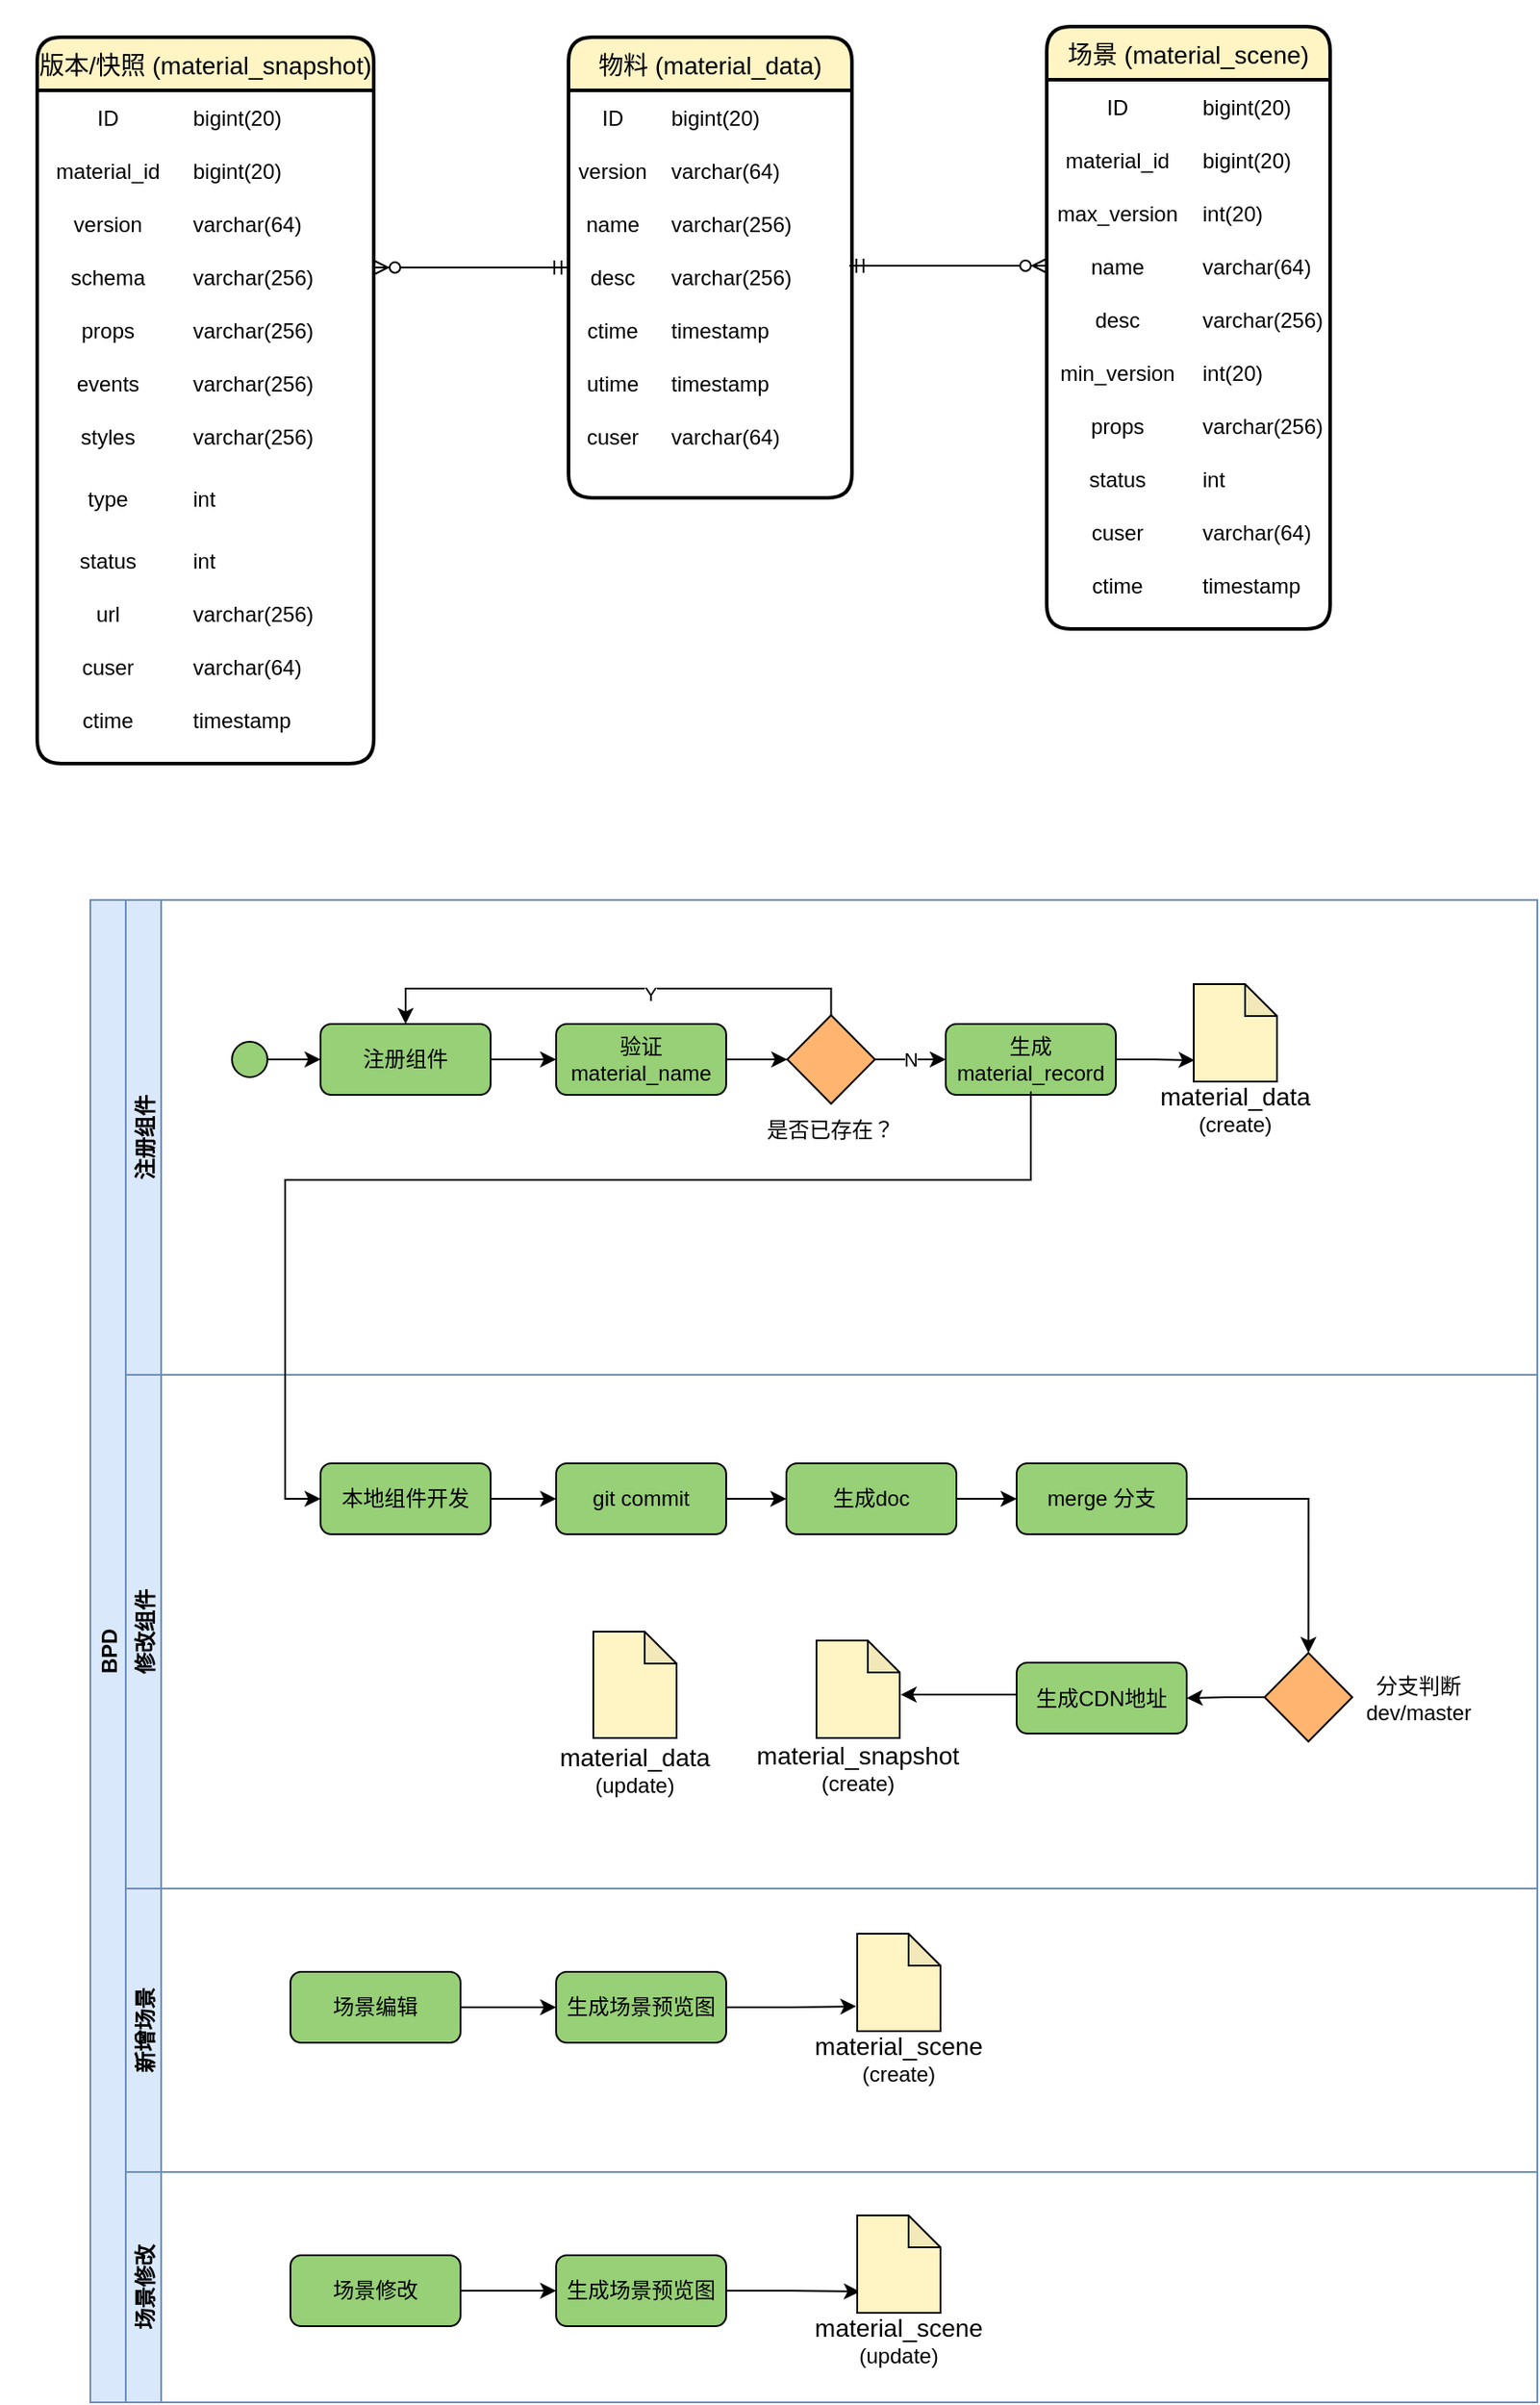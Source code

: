 <mxfile version="16.2.6" type="github">
  <diagram id="FiJuTs6y5XpOKyzrgUDw" name="Page-1">
    <mxGraphModel dx="2125" dy="2057" grid="1" gridSize="10" guides="1" tooltips="1" connect="1" arrows="1" fold="1" page="1" pageScale="1" pageWidth="827" pageHeight="1169" math="0" shadow="0">
      <root>
        <mxCell id="0" />
        <mxCell id="1" parent="0" />
        <mxCell id="m3ZcnLC1-LOeYScbA6cV-256" value="" style="rounded=0;whiteSpace=wrap;html=1;strokeColor=#FFFFFF;" vertex="1" parent="1">
          <mxGeometry x="-40" y="-190" width="800" height="450" as="geometry" />
        </mxCell>
        <mxCell id="m3ZcnLC1-LOeYScbA6cV-1" value="BPD" style="swimlane;childLayout=stackLayout;resizeParent=1;resizeParentMax=0;horizontal=0;startSize=20;horizontalStack=0;fillColor=#dae8fc;strokeColor=#6c8ebf;" vertex="1" parent="1">
          <mxGeometry x="10" y="317" width="817" height="848" as="geometry" />
        </mxCell>
        <mxCell id="m3ZcnLC1-LOeYScbA6cV-2" value="注册组件" style="swimlane;startSize=20;horizontal=0;fillColor=#dae8fc;strokeColor=#6c8ebf;" vertex="1" parent="m3ZcnLC1-LOeYScbA6cV-1">
          <mxGeometry x="20" width="797" height="268" as="geometry" />
        </mxCell>
        <mxCell id="m3ZcnLC1-LOeYScbA6cV-63" value="" style="edgeStyle=orthogonalEdgeStyle;rounded=0;orthogonalLoop=1;jettySize=auto;html=1;" edge="1" parent="m3ZcnLC1-LOeYScbA6cV-2" source="m3ZcnLC1-LOeYScbA6cV-5" target="m3ZcnLC1-LOeYScbA6cV-7">
          <mxGeometry relative="1" as="geometry" />
        </mxCell>
        <mxCell id="m3ZcnLC1-LOeYScbA6cV-5" value="" style="ellipse;whiteSpace=wrap;html=1;aspect=fixed;fillColor=#97D077;strokeColor=#000000;" vertex="1" parent="m3ZcnLC1-LOeYScbA6cV-2">
          <mxGeometry x="60" y="80" width="20" height="20" as="geometry" />
        </mxCell>
        <mxCell id="m3ZcnLC1-LOeYScbA6cV-64" value="" style="edgeStyle=orthogonalEdgeStyle;rounded=0;orthogonalLoop=1;jettySize=auto;html=1;" edge="1" parent="m3ZcnLC1-LOeYScbA6cV-2" source="m3ZcnLC1-LOeYScbA6cV-7" target="m3ZcnLC1-LOeYScbA6cV-21">
          <mxGeometry relative="1" as="geometry" />
        </mxCell>
        <mxCell id="m3ZcnLC1-LOeYScbA6cV-7" value="注册组件" style="rounded=1;whiteSpace=wrap;html=1;fillColor=#97D077;" vertex="1" parent="m3ZcnLC1-LOeYScbA6cV-2">
          <mxGeometry x="110" y="70" width="96" height="40" as="geometry" />
        </mxCell>
        <mxCell id="m3ZcnLC1-LOeYScbA6cV-65" value="" style="edgeStyle=orthogonalEdgeStyle;rounded=0;orthogonalLoop=1;jettySize=auto;html=1;" edge="1" parent="m3ZcnLC1-LOeYScbA6cV-2" source="m3ZcnLC1-LOeYScbA6cV-21" target="m3ZcnLC1-LOeYScbA6cV-23">
          <mxGeometry relative="1" as="geometry" />
        </mxCell>
        <mxCell id="m3ZcnLC1-LOeYScbA6cV-21" value="验证material_name" style="rounded=1;whiteSpace=wrap;html=1;fillColor=#97D077;" vertex="1" parent="m3ZcnLC1-LOeYScbA6cV-2">
          <mxGeometry x="243" y="70" width="96" height="40" as="geometry" />
        </mxCell>
        <mxCell id="m3ZcnLC1-LOeYScbA6cV-67" value="N" style="edgeStyle=orthogonalEdgeStyle;rounded=0;orthogonalLoop=1;jettySize=auto;html=1;" edge="1" parent="m3ZcnLC1-LOeYScbA6cV-2" source="m3ZcnLC1-LOeYScbA6cV-23" target="m3ZcnLC1-LOeYScbA6cV-24">
          <mxGeometry relative="1" as="geometry" />
        </mxCell>
        <mxCell id="m3ZcnLC1-LOeYScbA6cV-68" style="edgeStyle=orthogonalEdgeStyle;rounded=0;orthogonalLoop=1;jettySize=auto;html=1;entryX=0.5;entryY=0;entryDx=0;entryDy=0;" edge="1" parent="m3ZcnLC1-LOeYScbA6cV-2" source="m3ZcnLC1-LOeYScbA6cV-23" target="m3ZcnLC1-LOeYScbA6cV-7">
          <mxGeometry relative="1" as="geometry">
            <Array as="points">
              <mxPoint x="398" y="50" />
              <mxPoint x="158" y="50" />
            </Array>
          </mxGeometry>
        </mxCell>
        <mxCell id="m3ZcnLC1-LOeYScbA6cV-69" value="Y" style="edgeLabel;html=1;align=center;verticalAlign=middle;resizable=0;points=[];" vertex="1" connectable="0" parent="m3ZcnLC1-LOeYScbA6cV-68">
          <mxGeometry x="-0.144" y="3" relative="1" as="geometry">
            <mxPoint as="offset" />
          </mxGeometry>
        </mxCell>
        <mxCell id="m3ZcnLC1-LOeYScbA6cV-23" value="" style="rhombus;whiteSpace=wrap;html=1;strokeColor=#000000;fillColor=#FFB570;" vertex="1" parent="m3ZcnLC1-LOeYScbA6cV-2">
          <mxGeometry x="373.5" y="65" width="49.5" height="50" as="geometry" />
        </mxCell>
        <mxCell id="m3ZcnLC1-LOeYScbA6cV-74" style="edgeStyle=orthogonalEdgeStyle;rounded=0;orthogonalLoop=1;jettySize=auto;html=1;entryX=0.011;entryY=0.782;entryDx=0;entryDy=0;entryPerimeter=0;" edge="1" parent="m3ZcnLC1-LOeYScbA6cV-2" source="m3ZcnLC1-LOeYScbA6cV-24" target="m3ZcnLC1-LOeYScbA6cV-26">
          <mxGeometry relative="1" as="geometry" />
        </mxCell>
        <mxCell id="m3ZcnLC1-LOeYScbA6cV-24" value="生成material_record" style="rounded=1;whiteSpace=wrap;html=1;fillColor=#97D077;" vertex="1" parent="m3ZcnLC1-LOeYScbA6cV-2">
          <mxGeometry x="463" y="70" width="96" height="40" as="geometry" />
        </mxCell>
        <mxCell id="m3ZcnLC1-LOeYScbA6cV-26" value="" style="shape=note;whiteSpace=wrap;html=1;backgroundOutline=1;darkOpacity=0.05;strokeColor=#000000;fillColor=#FFF4C3;size=18;" vertex="1" parent="m3ZcnLC1-LOeYScbA6cV-2">
          <mxGeometry x="603" y="47.5" width="47" height="55" as="geometry" />
        </mxCell>
        <mxCell id="m3ZcnLC1-LOeYScbA6cV-27" value="&lt;span style=&quot;font-size: 14px&quot;&gt;material_data&lt;/span&gt;&lt;br&gt;(create)" style="text;html=1;strokeColor=none;fillColor=none;align=center;verticalAlign=middle;whiteSpace=wrap;rounded=0;" vertex="1" parent="m3ZcnLC1-LOeYScbA6cV-2">
          <mxGeometry x="583" y="102.5" width="87" height="30" as="geometry" />
        </mxCell>
        <mxCell id="m3ZcnLC1-LOeYScbA6cV-66" value="是否已存在？" style="text;html=1;strokeColor=none;fillColor=none;align=center;verticalAlign=middle;whiteSpace=wrap;rounded=0;" vertex="1" parent="m3ZcnLC1-LOeYScbA6cV-2">
          <mxGeometry x="357.38" y="115" width="81.75" height="30" as="geometry" />
        </mxCell>
        <mxCell id="m3ZcnLC1-LOeYScbA6cV-3" value="修改组件" style="swimlane;startSize=20;horizontal=0;fillColor=#dae8fc;strokeColor=#6c8ebf;" vertex="1" parent="m3ZcnLC1-LOeYScbA6cV-1">
          <mxGeometry x="20" y="268" width="797" height="290" as="geometry" />
        </mxCell>
        <mxCell id="m3ZcnLC1-LOeYScbA6cV-79" value="" style="edgeStyle=orthogonalEdgeStyle;rounded=0;orthogonalLoop=1;jettySize=auto;html=1;" edge="1" parent="m3ZcnLC1-LOeYScbA6cV-3" source="m3ZcnLC1-LOeYScbA6cV-28" target="m3ZcnLC1-LOeYScbA6cV-29">
          <mxGeometry relative="1" as="geometry" />
        </mxCell>
        <mxCell id="m3ZcnLC1-LOeYScbA6cV-28" value="本地组件开发" style="rounded=1;whiteSpace=wrap;html=1;fillColor=#97D077;" vertex="1" parent="m3ZcnLC1-LOeYScbA6cV-3">
          <mxGeometry x="110" y="50" width="96" height="40" as="geometry" />
        </mxCell>
        <mxCell id="m3ZcnLC1-LOeYScbA6cV-80" value="" style="edgeStyle=orthogonalEdgeStyle;rounded=0;orthogonalLoop=1;jettySize=auto;html=1;" edge="1" parent="m3ZcnLC1-LOeYScbA6cV-3" source="m3ZcnLC1-LOeYScbA6cV-29" target="m3ZcnLC1-LOeYScbA6cV-30">
          <mxGeometry relative="1" as="geometry" />
        </mxCell>
        <mxCell id="m3ZcnLC1-LOeYScbA6cV-29" value="git commit" style="rounded=1;whiteSpace=wrap;html=1;fillColor=#97D077;" vertex="1" parent="m3ZcnLC1-LOeYScbA6cV-3">
          <mxGeometry x="243" y="50" width="96" height="40" as="geometry" />
        </mxCell>
        <mxCell id="m3ZcnLC1-LOeYScbA6cV-81" value="" style="edgeStyle=orthogonalEdgeStyle;rounded=0;orthogonalLoop=1;jettySize=auto;html=1;" edge="1" parent="m3ZcnLC1-LOeYScbA6cV-3" source="m3ZcnLC1-LOeYScbA6cV-30" target="m3ZcnLC1-LOeYScbA6cV-31">
          <mxGeometry relative="1" as="geometry" />
        </mxCell>
        <mxCell id="m3ZcnLC1-LOeYScbA6cV-30" value="生成doc" style="rounded=1;whiteSpace=wrap;html=1;fillColor=#97D077;" vertex="1" parent="m3ZcnLC1-LOeYScbA6cV-3">
          <mxGeometry x="373" y="50" width="96" height="40" as="geometry" />
        </mxCell>
        <mxCell id="m3ZcnLC1-LOeYScbA6cV-82" style="edgeStyle=orthogonalEdgeStyle;rounded=0;orthogonalLoop=1;jettySize=auto;html=1;entryX=0.5;entryY=0;entryDx=0;entryDy=0;" edge="1" parent="m3ZcnLC1-LOeYScbA6cV-3" source="m3ZcnLC1-LOeYScbA6cV-31" target="m3ZcnLC1-LOeYScbA6cV-32">
          <mxGeometry relative="1" as="geometry" />
        </mxCell>
        <mxCell id="m3ZcnLC1-LOeYScbA6cV-31" value="merge 分支" style="rounded=1;whiteSpace=wrap;html=1;fillColor=#97D077;" vertex="1" parent="m3ZcnLC1-LOeYScbA6cV-3">
          <mxGeometry x="503" y="50" width="96" height="40" as="geometry" />
        </mxCell>
        <mxCell id="m3ZcnLC1-LOeYScbA6cV-83" value="" style="edgeStyle=orthogonalEdgeStyle;rounded=0;orthogonalLoop=1;jettySize=auto;html=1;" edge="1" parent="m3ZcnLC1-LOeYScbA6cV-3" source="m3ZcnLC1-LOeYScbA6cV-32" target="m3ZcnLC1-LOeYScbA6cV-54">
          <mxGeometry relative="1" as="geometry" />
        </mxCell>
        <mxCell id="m3ZcnLC1-LOeYScbA6cV-32" value="" style="rhombus;whiteSpace=wrap;html=1;strokeColor=#000000;fillColor=#FFB570;" vertex="1" parent="m3ZcnLC1-LOeYScbA6cV-3">
          <mxGeometry x="643" y="157" width="49.5" height="50" as="geometry" />
        </mxCell>
        <mxCell id="m3ZcnLC1-LOeYScbA6cV-34" value="" style="shape=note;whiteSpace=wrap;html=1;backgroundOutline=1;darkOpacity=0.05;strokeColor=#000000;fillColor=#FFF4C3;size=18;" vertex="1" parent="m3ZcnLC1-LOeYScbA6cV-3">
          <mxGeometry x="390" y="150" width="47" height="55" as="geometry" />
        </mxCell>
        <mxCell id="m3ZcnLC1-LOeYScbA6cV-35" value="&lt;span style=&quot;font-size: 14px&quot;&gt;material_snapshot&lt;/span&gt;&lt;br&gt;(create)" style="text;html=1;strokeColor=none;fillColor=none;align=center;verticalAlign=middle;whiteSpace=wrap;rounded=0;" vertex="1" parent="m3ZcnLC1-LOeYScbA6cV-3">
          <mxGeometry x="370" y="207" width="87" height="30" as="geometry" />
        </mxCell>
        <mxCell id="m3ZcnLC1-LOeYScbA6cV-36" value="分支判断dev/master" style="text;html=1;strokeColor=none;fillColor=none;align=center;verticalAlign=middle;whiteSpace=wrap;rounded=0;" vertex="1" parent="m3ZcnLC1-LOeYScbA6cV-3">
          <mxGeometry x="700" y="167.5" width="60" height="30" as="geometry" />
        </mxCell>
        <mxCell id="m3ZcnLC1-LOeYScbA6cV-88" value="" style="edgeStyle=orthogonalEdgeStyle;rounded=0;orthogonalLoop=1;jettySize=auto;html=1;entryX=1.011;entryY=0.555;entryDx=0;entryDy=0;entryPerimeter=0;exitX=0;exitY=0.451;exitDx=0;exitDy=0;exitPerimeter=0;" edge="1" parent="m3ZcnLC1-LOeYScbA6cV-3" source="m3ZcnLC1-LOeYScbA6cV-54" target="m3ZcnLC1-LOeYScbA6cV-34">
          <mxGeometry relative="1" as="geometry" />
        </mxCell>
        <mxCell id="m3ZcnLC1-LOeYScbA6cV-54" value="生成CDN地址" style="rounded=1;whiteSpace=wrap;html=1;fillColor=#97D077;" vertex="1" parent="m3ZcnLC1-LOeYScbA6cV-3">
          <mxGeometry x="503" y="162.5" width="96" height="40" as="geometry" />
        </mxCell>
        <mxCell id="m3ZcnLC1-LOeYScbA6cV-178" value="" style="shape=note;whiteSpace=wrap;html=1;backgroundOutline=1;darkOpacity=0.05;strokeColor=#000000;fillColor=#FFF4C3;size=18;" vertex="1" parent="m3ZcnLC1-LOeYScbA6cV-3">
          <mxGeometry x="264" y="145" width="47" height="60" as="geometry" />
        </mxCell>
        <mxCell id="m3ZcnLC1-LOeYScbA6cV-179" value="&lt;span style=&quot;font-size: 14px&quot;&gt;material_data&lt;/span&gt;&lt;br&gt;(update)" style="text;html=1;strokeColor=none;fillColor=none;align=center;verticalAlign=middle;whiteSpace=wrap;rounded=0;" vertex="1" parent="m3ZcnLC1-LOeYScbA6cV-3">
          <mxGeometry x="244" y="205" width="87" height="35" as="geometry" />
        </mxCell>
        <mxCell id="m3ZcnLC1-LOeYScbA6cV-4" value="新增场景" style="swimlane;startSize=20;horizontal=0;fillColor=#dae8fc;strokeColor=#6c8ebf;" vertex="1" parent="m3ZcnLC1-LOeYScbA6cV-1">
          <mxGeometry x="20" y="558" width="797" height="160" as="geometry" />
        </mxCell>
        <mxCell id="m3ZcnLC1-LOeYScbA6cV-89" value="" style="edgeStyle=orthogonalEdgeStyle;rounded=0;orthogonalLoop=1;jettySize=auto;html=1;" edge="1" parent="m3ZcnLC1-LOeYScbA6cV-4" source="m3ZcnLC1-LOeYScbA6cV-37" target="m3ZcnLC1-LOeYScbA6cV-42">
          <mxGeometry relative="1" as="geometry" />
        </mxCell>
        <mxCell id="m3ZcnLC1-LOeYScbA6cV-37" value="场景编辑" style="rounded=1;whiteSpace=wrap;html=1;fillColor=#97D077;" vertex="1" parent="m3ZcnLC1-LOeYScbA6cV-4">
          <mxGeometry x="93" y="47" width="96" height="40" as="geometry" />
        </mxCell>
        <mxCell id="m3ZcnLC1-LOeYScbA6cV-90" value="" style="edgeStyle=orthogonalEdgeStyle;rounded=0;orthogonalLoop=1;jettySize=auto;html=1;entryX=-0.011;entryY=0.745;entryDx=0;entryDy=0;entryPerimeter=0;" edge="1" parent="m3ZcnLC1-LOeYScbA6cV-4" source="m3ZcnLC1-LOeYScbA6cV-42" target="m3ZcnLC1-LOeYScbA6cV-45">
          <mxGeometry relative="1" as="geometry">
            <Array as="points">
              <mxPoint x="376" y="67" />
              <mxPoint x="376" y="66" />
            </Array>
          </mxGeometry>
        </mxCell>
        <mxCell id="m3ZcnLC1-LOeYScbA6cV-42" value="生成场景预览图" style="rounded=1;whiteSpace=wrap;html=1;fillColor=#97D077;" vertex="1" parent="m3ZcnLC1-LOeYScbA6cV-4">
          <mxGeometry x="243" y="47" width="96" height="40" as="geometry" />
        </mxCell>
        <mxCell id="m3ZcnLC1-LOeYScbA6cV-45" value="" style="shape=note;whiteSpace=wrap;html=1;backgroundOutline=1;darkOpacity=0.05;strokeColor=#000000;fillColor=#FFF4C3;size=18;" vertex="1" parent="m3ZcnLC1-LOeYScbA6cV-4">
          <mxGeometry x="413" y="25.5" width="47" height="55" as="geometry" />
        </mxCell>
        <mxCell id="m3ZcnLC1-LOeYScbA6cV-46" value="&lt;span style=&quot;font-size: 14px&quot;&gt;material_scene&lt;/span&gt;&lt;br&gt;(create)" style="text;html=1;strokeColor=none;fillColor=none;align=center;verticalAlign=middle;whiteSpace=wrap;rounded=0;" vertex="1" parent="m3ZcnLC1-LOeYScbA6cV-4">
          <mxGeometry x="393" y="80.5" width="87" height="30" as="geometry" />
        </mxCell>
        <mxCell id="m3ZcnLC1-LOeYScbA6cV-55" value="场景修改" style="swimlane;startSize=20;horizontal=0;fillColor=#dae8fc;strokeColor=#6c8ebf;" vertex="1" parent="m3ZcnLC1-LOeYScbA6cV-1">
          <mxGeometry x="20" y="718" width="797" height="130" as="geometry" />
        </mxCell>
        <mxCell id="m3ZcnLC1-LOeYScbA6cV-94" value="" style="edgeStyle=orthogonalEdgeStyle;rounded=0;orthogonalLoop=1;jettySize=auto;html=1;" edge="1" parent="m3ZcnLC1-LOeYScbA6cV-55" source="m3ZcnLC1-LOeYScbA6cV-56" target="m3ZcnLC1-LOeYScbA6cV-57">
          <mxGeometry relative="1" as="geometry" />
        </mxCell>
        <mxCell id="m3ZcnLC1-LOeYScbA6cV-56" value="场景修改" style="rounded=1;whiteSpace=wrap;html=1;fillColor=#97D077;" vertex="1" parent="m3ZcnLC1-LOeYScbA6cV-55">
          <mxGeometry x="93" y="47" width="96" height="40" as="geometry" />
        </mxCell>
        <mxCell id="m3ZcnLC1-LOeYScbA6cV-95" value="" style="edgeStyle=orthogonalEdgeStyle;rounded=0;orthogonalLoop=1;jettySize=auto;html=1;entryX=0.032;entryY=0.782;entryDx=0;entryDy=0;entryPerimeter=0;" edge="1" parent="m3ZcnLC1-LOeYScbA6cV-55" source="m3ZcnLC1-LOeYScbA6cV-57" target="m3ZcnLC1-LOeYScbA6cV-60">
          <mxGeometry relative="1" as="geometry" />
        </mxCell>
        <mxCell id="m3ZcnLC1-LOeYScbA6cV-57" value="生成场景预览图" style="rounded=1;whiteSpace=wrap;html=1;fillColor=#97D077;" vertex="1" parent="m3ZcnLC1-LOeYScbA6cV-55">
          <mxGeometry x="243" y="47" width="96" height="40" as="geometry" />
        </mxCell>
        <mxCell id="m3ZcnLC1-LOeYScbA6cV-60" value="" style="shape=note;whiteSpace=wrap;html=1;backgroundOutline=1;darkOpacity=0.05;strokeColor=#000000;fillColor=#FFF4C3;size=18;" vertex="1" parent="m3ZcnLC1-LOeYScbA6cV-55">
          <mxGeometry x="413" y="24.5" width="47" height="55" as="geometry" />
        </mxCell>
        <mxCell id="m3ZcnLC1-LOeYScbA6cV-61" value="&lt;span style=&quot;font-size: 14px&quot;&gt;material_scene&lt;/span&gt;&lt;br&gt;(update)" style="text;html=1;strokeColor=none;fillColor=none;align=center;verticalAlign=middle;whiteSpace=wrap;rounded=0;" vertex="1" parent="m3ZcnLC1-LOeYScbA6cV-55">
          <mxGeometry x="393" y="79.5" width="87" height="30" as="geometry" />
        </mxCell>
        <mxCell id="m3ZcnLC1-LOeYScbA6cV-78" style="edgeStyle=orthogonalEdgeStyle;rounded=0;orthogonalLoop=1;jettySize=auto;html=1;entryX=0;entryY=0.5;entryDx=0;entryDy=0;" edge="1" parent="m3ZcnLC1-LOeYScbA6cV-1" target="m3ZcnLC1-LOeYScbA6cV-28">
          <mxGeometry relative="1" as="geometry">
            <mxPoint x="531" y="108" as="sourcePoint" />
            <mxPoint x="130" y="258" as="targetPoint" />
            <Array as="points">
              <mxPoint x="531" y="158" />
              <mxPoint x="110" y="158" />
              <mxPoint x="110" y="338" />
            </Array>
          </mxGeometry>
        </mxCell>
        <mxCell id="m3ZcnLC1-LOeYScbA6cV-102" value="物料 (material_data)" style="swimlane;childLayout=stackLayout;horizontal=1;startSize=30;horizontalStack=0;rounded=1;fontSize=14;fontStyle=0;strokeWidth=2;resizeParent=0;resizeLast=1;shadow=0;dashed=0;align=center;fillColor=#FFF4C3;" vertex="1" parent="1">
          <mxGeometry x="280" y="-170" width="160" height="260" as="geometry" />
        </mxCell>
        <mxCell id="m3ZcnLC1-LOeYScbA6cV-110" value="" style="shape=table;startSize=0;container=1;collapsible=1;childLayout=tableLayout;fixedRows=1;rowLines=0;fontStyle=0;align=center;resizeLast=1;strokeColor=none;fillColor=none;collapsible=0;rounded=1;" vertex="1" parent="m3ZcnLC1-LOeYScbA6cV-102">
          <mxGeometry y="30" width="160" height="230" as="geometry" />
        </mxCell>
        <mxCell id="m3ZcnLC1-LOeYScbA6cV-111" value="" style="shape=tableRow;horizontal=0;startSize=0;swimlaneHead=0;swimlaneBody=0;fillColor=none;collapsible=0;dropTarget=0;points=[[0,0.5],[1,0.5]];portConstraint=eastwest;top=0;left=0;right=0;bottom=0;rounded=1;strokeColor=#000000;" vertex="1" parent="m3ZcnLC1-LOeYScbA6cV-110">
          <mxGeometry width="160" height="30" as="geometry" />
        </mxCell>
        <mxCell id="m3ZcnLC1-LOeYScbA6cV-112" value="ID" style="shape=partialRectangle;connectable=0;fillColor=none;top=0;left=0;bottom=0;right=0;fontStyle=0;overflow=hidden;rounded=1;strokeColor=#000000;" vertex="1" parent="m3ZcnLC1-LOeYScbA6cV-111">
          <mxGeometry width="50" height="30" as="geometry">
            <mxRectangle width="50" height="30" as="alternateBounds" />
          </mxGeometry>
        </mxCell>
        <mxCell id="m3ZcnLC1-LOeYScbA6cV-113" value="bigint(20)" style="shape=partialRectangle;connectable=0;fillColor=none;top=0;left=0;bottom=0;right=0;align=left;spacingLeft=6;fontStyle=0;overflow=hidden;rounded=1;strokeColor=#000000;" vertex="1" parent="m3ZcnLC1-LOeYScbA6cV-111">
          <mxGeometry x="50" width="110" height="30" as="geometry">
            <mxRectangle width="110" height="30" as="alternateBounds" />
          </mxGeometry>
        </mxCell>
        <mxCell id="m3ZcnLC1-LOeYScbA6cV-181" value="" style="shape=tableRow;horizontal=0;startSize=0;swimlaneHead=0;swimlaneBody=0;fillColor=none;collapsible=0;dropTarget=0;points=[[0,0.5],[1,0.5]];portConstraint=eastwest;top=0;left=0;right=0;bottom=0;rounded=1;strokeColor=#000000;" vertex="1" parent="m3ZcnLC1-LOeYScbA6cV-110">
          <mxGeometry y="30" width="160" height="30" as="geometry" />
        </mxCell>
        <mxCell id="m3ZcnLC1-LOeYScbA6cV-182" value="version" style="shape=partialRectangle;connectable=0;fillColor=none;top=0;left=0;bottom=0;right=0;fontStyle=0;overflow=hidden;rounded=1;strokeColor=#000000;" vertex="1" parent="m3ZcnLC1-LOeYScbA6cV-181">
          <mxGeometry width="50" height="30" as="geometry">
            <mxRectangle width="50" height="30" as="alternateBounds" />
          </mxGeometry>
        </mxCell>
        <mxCell id="m3ZcnLC1-LOeYScbA6cV-183" value="varchar(64)" style="shape=partialRectangle;connectable=0;fillColor=none;top=0;left=0;bottom=0;right=0;align=left;spacingLeft=6;fontStyle=0;overflow=hidden;rounded=1;strokeColor=#000000;" vertex="1" parent="m3ZcnLC1-LOeYScbA6cV-181">
          <mxGeometry x="50" width="110" height="30" as="geometry">
            <mxRectangle width="110" height="30" as="alternateBounds" />
          </mxGeometry>
        </mxCell>
        <mxCell id="m3ZcnLC1-LOeYScbA6cV-201" value="" style="shape=tableRow;horizontal=0;startSize=0;swimlaneHead=0;swimlaneBody=0;fillColor=none;collapsible=0;dropTarget=0;points=[[0,0.5],[1,0.5]];portConstraint=eastwest;top=0;left=0;right=0;bottom=0;rounded=1;strokeColor=#000000;" vertex="1" parent="m3ZcnLC1-LOeYScbA6cV-110">
          <mxGeometry y="60" width="160" height="30" as="geometry" />
        </mxCell>
        <mxCell id="m3ZcnLC1-LOeYScbA6cV-202" value="name" style="shape=partialRectangle;connectable=0;fillColor=none;top=0;left=0;bottom=0;right=0;fontStyle=0;overflow=hidden;rounded=1;strokeColor=#000000;" vertex="1" parent="m3ZcnLC1-LOeYScbA6cV-201">
          <mxGeometry width="50" height="30" as="geometry">
            <mxRectangle width="50" height="30" as="alternateBounds" />
          </mxGeometry>
        </mxCell>
        <mxCell id="m3ZcnLC1-LOeYScbA6cV-203" value="varchar(256)" style="shape=partialRectangle;connectable=0;fillColor=none;top=0;left=0;bottom=0;right=0;align=left;spacingLeft=6;fontStyle=0;overflow=hidden;rounded=1;strokeColor=#000000;" vertex="1" parent="m3ZcnLC1-LOeYScbA6cV-201">
          <mxGeometry x="50" width="110" height="30" as="geometry">
            <mxRectangle width="110" height="30" as="alternateBounds" />
          </mxGeometry>
        </mxCell>
        <mxCell id="m3ZcnLC1-LOeYScbA6cV-205" value="" style="shape=tableRow;horizontal=0;startSize=0;swimlaneHead=0;swimlaneBody=0;fillColor=none;collapsible=0;dropTarget=0;points=[[0,0.5],[1,0.5]];portConstraint=eastwest;top=0;left=0;right=0;bottom=0;rounded=1;strokeColor=#000000;" vertex="1" parent="m3ZcnLC1-LOeYScbA6cV-110">
          <mxGeometry y="90" width="160" height="30" as="geometry" />
        </mxCell>
        <mxCell id="m3ZcnLC1-LOeYScbA6cV-206" value="desc" style="shape=partialRectangle;connectable=0;fillColor=none;top=0;left=0;bottom=0;right=0;fontStyle=0;overflow=hidden;rounded=1;strokeColor=#000000;" vertex="1" parent="m3ZcnLC1-LOeYScbA6cV-205">
          <mxGeometry width="50" height="30" as="geometry">
            <mxRectangle width="50" height="30" as="alternateBounds" />
          </mxGeometry>
        </mxCell>
        <mxCell id="m3ZcnLC1-LOeYScbA6cV-207" value="varchar(256)" style="shape=partialRectangle;connectable=0;fillColor=none;top=0;left=0;bottom=0;right=0;align=left;spacingLeft=6;fontStyle=0;overflow=hidden;rounded=1;strokeColor=#000000;" vertex="1" parent="m3ZcnLC1-LOeYScbA6cV-205">
          <mxGeometry x="50" width="110" height="30" as="geometry">
            <mxRectangle width="110" height="30" as="alternateBounds" />
          </mxGeometry>
        </mxCell>
        <mxCell id="m3ZcnLC1-LOeYScbA6cV-208" value="" style="shape=tableRow;horizontal=0;startSize=0;swimlaneHead=0;swimlaneBody=0;fillColor=none;collapsible=0;dropTarget=0;points=[[0,0.5],[1,0.5]];portConstraint=eastwest;top=0;left=0;right=0;bottom=0;rounded=1;strokeColor=#000000;" vertex="1" parent="m3ZcnLC1-LOeYScbA6cV-110">
          <mxGeometry y="120" width="160" height="30" as="geometry" />
        </mxCell>
        <mxCell id="m3ZcnLC1-LOeYScbA6cV-209" value="ctime" style="shape=partialRectangle;connectable=0;fillColor=none;top=0;left=0;bottom=0;right=0;fontStyle=0;overflow=hidden;rounded=1;strokeColor=#000000;" vertex="1" parent="m3ZcnLC1-LOeYScbA6cV-208">
          <mxGeometry width="50" height="30" as="geometry">
            <mxRectangle width="50" height="30" as="alternateBounds" />
          </mxGeometry>
        </mxCell>
        <mxCell id="m3ZcnLC1-LOeYScbA6cV-210" value="timestamp" style="shape=partialRectangle;connectable=0;fillColor=none;top=0;left=0;bottom=0;right=0;align=left;spacingLeft=6;fontStyle=0;overflow=hidden;rounded=1;strokeColor=#000000;" vertex="1" parent="m3ZcnLC1-LOeYScbA6cV-208">
          <mxGeometry x="50" width="110" height="30" as="geometry">
            <mxRectangle width="110" height="30" as="alternateBounds" />
          </mxGeometry>
        </mxCell>
        <mxCell id="m3ZcnLC1-LOeYScbA6cV-212" value="" style="shape=tableRow;horizontal=0;startSize=0;swimlaneHead=0;swimlaneBody=0;fillColor=none;collapsible=0;dropTarget=0;points=[[0,0.5],[1,0.5]];portConstraint=eastwest;top=0;left=0;right=0;bottom=0;rounded=1;strokeColor=#000000;" vertex="1" parent="m3ZcnLC1-LOeYScbA6cV-110">
          <mxGeometry y="150" width="160" height="30" as="geometry" />
        </mxCell>
        <mxCell id="m3ZcnLC1-LOeYScbA6cV-213" value="utime" style="shape=partialRectangle;connectable=0;fillColor=none;top=0;left=0;bottom=0;right=0;fontStyle=0;overflow=hidden;rounded=1;strokeColor=#000000;" vertex="1" parent="m3ZcnLC1-LOeYScbA6cV-212">
          <mxGeometry width="50" height="30" as="geometry">
            <mxRectangle width="50" height="30" as="alternateBounds" />
          </mxGeometry>
        </mxCell>
        <mxCell id="m3ZcnLC1-LOeYScbA6cV-214" value="timestamp" style="shape=partialRectangle;connectable=0;fillColor=none;top=0;left=0;bottom=0;right=0;align=left;spacingLeft=6;fontStyle=0;overflow=hidden;rounded=1;strokeColor=#000000;" vertex="1" parent="m3ZcnLC1-LOeYScbA6cV-212">
          <mxGeometry x="50" width="110" height="30" as="geometry">
            <mxRectangle width="110" height="30" as="alternateBounds" />
          </mxGeometry>
        </mxCell>
        <mxCell id="m3ZcnLC1-LOeYScbA6cV-216" value="" style="shape=tableRow;horizontal=0;startSize=0;swimlaneHead=0;swimlaneBody=0;fillColor=none;collapsible=0;dropTarget=0;points=[[0,0.5],[1,0.5]];portConstraint=eastwest;top=0;left=0;right=0;bottom=0;rounded=1;strokeColor=#000000;" vertex="1" parent="m3ZcnLC1-LOeYScbA6cV-110">
          <mxGeometry y="180" width="160" height="30" as="geometry" />
        </mxCell>
        <mxCell id="m3ZcnLC1-LOeYScbA6cV-217" value="cuser" style="shape=partialRectangle;connectable=0;fillColor=none;top=0;left=0;bottom=0;right=0;fontStyle=0;overflow=hidden;rounded=1;strokeColor=#000000;" vertex="1" parent="m3ZcnLC1-LOeYScbA6cV-216">
          <mxGeometry width="50" height="30" as="geometry">
            <mxRectangle width="50" height="30" as="alternateBounds" />
          </mxGeometry>
        </mxCell>
        <mxCell id="m3ZcnLC1-LOeYScbA6cV-218" value="varchar(64)" style="shape=partialRectangle;connectable=0;fillColor=none;top=0;left=0;bottom=0;right=0;align=left;spacingLeft=6;fontStyle=0;overflow=hidden;rounded=1;strokeColor=#000000;" vertex="1" parent="m3ZcnLC1-LOeYScbA6cV-216">
          <mxGeometry x="50" width="110" height="30" as="geometry">
            <mxRectangle width="110" height="30" as="alternateBounds" />
          </mxGeometry>
        </mxCell>
        <mxCell id="m3ZcnLC1-LOeYScbA6cV-104" value="版本/快照 (material_snapshot)" style="swimlane;childLayout=stackLayout;horizontal=1;startSize=30;horizontalStack=0;rounded=1;fontSize=14;fontStyle=0;strokeWidth=2;resizeParent=0;resizeLast=1;shadow=0;dashed=0;align=center;fillColor=#FFF4C3;" vertex="1" parent="1">
          <mxGeometry x="-20" y="-170" width="190" height="410" as="geometry" />
        </mxCell>
        <mxCell id="m3ZcnLC1-LOeYScbA6cV-114" value="" style="shape=table;startSize=0;container=1;collapsible=1;childLayout=tableLayout;fixedRows=1;rowLines=0;fontStyle=0;align=center;resizeLast=1;strokeColor=none;fillColor=none;collapsible=0;rounded=1;" vertex="1" parent="m3ZcnLC1-LOeYScbA6cV-104">
          <mxGeometry y="30" width="190" height="380" as="geometry" />
        </mxCell>
        <mxCell id="m3ZcnLC1-LOeYScbA6cV-115" value="" style="shape=tableRow;horizontal=0;startSize=0;swimlaneHead=0;swimlaneBody=0;fillColor=none;collapsible=0;dropTarget=0;points=[[0,0.5],[1,0.5]];portConstraint=eastwest;top=0;left=0;right=0;bottom=0;rounded=1;strokeColor=#000000;" vertex="1" parent="m3ZcnLC1-LOeYScbA6cV-114">
          <mxGeometry width="190" height="30" as="geometry" />
        </mxCell>
        <mxCell id="m3ZcnLC1-LOeYScbA6cV-116" value="ID" style="shape=partialRectangle;connectable=0;fillColor=none;top=0;left=0;bottom=0;right=0;fontStyle=0;overflow=hidden;rounded=1;strokeColor=#000000;" vertex="1" parent="m3ZcnLC1-LOeYScbA6cV-115">
          <mxGeometry width="80" height="30" as="geometry">
            <mxRectangle width="80" height="30" as="alternateBounds" />
          </mxGeometry>
        </mxCell>
        <mxCell id="m3ZcnLC1-LOeYScbA6cV-117" value="bigint(20)" style="shape=partialRectangle;connectable=0;fillColor=none;top=0;left=0;bottom=0;right=0;align=left;spacingLeft=6;fontStyle=0;overflow=hidden;rounded=1;strokeColor=#000000;" vertex="1" parent="m3ZcnLC1-LOeYScbA6cV-115">
          <mxGeometry x="80" width="110" height="30" as="geometry">
            <mxRectangle width="110" height="30" as="alternateBounds" />
          </mxGeometry>
        </mxCell>
        <mxCell id="m3ZcnLC1-LOeYScbA6cV-172" value="" style="shape=tableRow;horizontal=0;startSize=0;swimlaneHead=0;swimlaneBody=0;fillColor=none;collapsible=0;dropTarget=0;points=[[0,0.5],[1,0.5]];portConstraint=eastwest;top=0;left=0;right=0;bottom=0;rounded=1;strokeColor=#000000;" vertex="1" parent="m3ZcnLC1-LOeYScbA6cV-114">
          <mxGeometry y="30" width="190" height="30" as="geometry" />
        </mxCell>
        <mxCell id="m3ZcnLC1-LOeYScbA6cV-173" value="material_id" style="shape=partialRectangle;connectable=0;fillColor=none;top=0;left=0;bottom=0;right=0;fontStyle=0;overflow=hidden;rounded=1;strokeColor=#000000;" vertex="1" parent="m3ZcnLC1-LOeYScbA6cV-172">
          <mxGeometry width="80" height="30" as="geometry">
            <mxRectangle width="80" height="30" as="alternateBounds" />
          </mxGeometry>
        </mxCell>
        <mxCell id="m3ZcnLC1-LOeYScbA6cV-174" value="bigint(20)" style="shape=partialRectangle;connectable=0;fillColor=none;top=0;left=0;bottom=0;right=0;align=left;spacingLeft=6;fontStyle=0;overflow=hidden;rounded=1;strokeColor=#000000;" vertex="1" parent="m3ZcnLC1-LOeYScbA6cV-172">
          <mxGeometry x="80" width="110" height="30" as="geometry">
            <mxRectangle width="110" height="30" as="alternateBounds" />
          </mxGeometry>
        </mxCell>
        <mxCell id="m3ZcnLC1-LOeYScbA6cV-123" value="" style="shape=tableRow;horizontal=0;startSize=0;swimlaneHead=0;swimlaneBody=0;fillColor=none;collapsible=0;dropTarget=0;points=[[0,0.5],[1,0.5]];portConstraint=eastwest;top=0;left=0;right=0;bottom=0;rounded=1;strokeColor=#000000;" vertex="1" parent="m3ZcnLC1-LOeYScbA6cV-114">
          <mxGeometry y="60" width="190" height="30" as="geometry" />
        </mxCell>
        <mxCell id="m3ZcnLC1-LOeYScbA6cV-124" value="version" style="shape=partialRectangle;connectable=0;fillColor=none;top=0;left=0;bottom=0;right=0;fontStyle=0;overflow=hidden;rounded=1;strokeColor=#000000;" vertex="1" parent="m3ZcnLC1-LOeYScbA6cV-123">
          <mxGeometry width="80" height="30" as="geometry">
            <mxRectangle width="80" height="30" as="alternateBounds" />
          </mxGeometry>
        </mxCell>
        <mxCell id="m3ZcnLC1-LOeYScbA6cV-125" value="varchar(64)" style="shape=partialRectangle;connectable=0;fillColor=none;top=0;left=0;bottom=0;right=0;align=left;spacingLeft=6;fontStyle=0;overflow=hidden;rounded=1;strokeColor=#000000;" vertex="1" parent="m3ZcnLC1-LOeYScbA6cV-123">
          <mxGeometry x="80" width="110" height="30" as="geometry">
            <mxRectangle width="110" height="30" as="alternateBounds" />
          </mxGeometry>
        </mxCell>
        <mxCell id="m3ZcnLC1-LOeYScbA6cV-141" value="" style="shape=tableRow;horizontal=0;startSize=0;swimlaneHead=0;swimlaneBody=0;fillColor=none;collapsible=0;dropTarget=0;points=[[0,0.5],[1,0.5]];portConstraint=eastwest;top=0;left=0;right=0;bottom=0;rounded=1;strokeColor=#000000;" vertex="1" parent="m3ZcnLC1-LOeYScbA6cV-114">
          <mxGeometry y="90" width="190" height="30" as="geometry" />
        </mxCell>
        <mxCell id="m3ZcnLC1-LOeYScbA6cV-142" value="schema" style="shape=partialRectangle;connectable=0;fillColor=none;top=0;left=0;bottom=0;right=0;fontStyle=0;overflow=hidden;rounded=1;strokeColor=#000000;" vertex="1" parent="m3ZcnLC1-LOeYScbA6cV-141">
          <mxGeometry width="80" height="30" as="geometry">
            <mxRectangle width="80" height="30" as="alternateBounds" />
          </mxGeometry>
        </mxCell>
        <mxCell id="m3ZcnLC1-LOeYScbA6cV-143" value="varchar(256)" style="shape=partialRectangle;connectable=0;fillColor=none;top=0;left=0;bottom=0;right=0;align=left;spacingLeft=6;fontStyle=0;overflow=hidden;rounded=1;strokeColor=#000000;" vertex="1" parent="m3ZcnLC1-LOeYScbA6cV-141">
          <mxGeometry x="80" width="110" height="30" as="geometry">
            <mxRectangle width="110" height="30" as="alternateBounds" />
          </mxGeometry>
        </mxCell>
        <mxCell id="m3ZcnLC1-LOeYScbA6cV-151" value="" style="shape=tableRow;horizontal=0;startSize=0;swimlaneHead=0;swimlaneBody=0;fillColor=none;collapsible=0;dropTarget=0;points=[[0,0.5],[1,0.5]];portConstraint=eastwest;top=0;left=0;right=0;bottom=0;rounded=1;strokeColor=#000000;" vertex="1" parent="m3ZcnLC1-LOeYScbA6cV-114">
          <mxGeometry y="120" width="190" height="30" as="geometry" />
        </mxCell>
        <mxCell id="m3ZcnLC1-LOeYScbA6cV-152" value="props" style="shape=partialRectangle;connectable=0;fillColor=none;top=0;left=0;bottom=0;right=0;fontStyle=0;overflow=hidden;rounded=1;strokeColor=#000000;" vertex="1" parent="m3ZcnLC1-LOeYScbA6cV-151">
          <mxGeometry width="80" height="30" as="geometry">
            <mxRectangle width="80" height="30" as="alternateBounds" />
          </mxGeometry>
        </mxCell>
        <mxCell id="m3ZcnLC1-LOeYScbA6cV-153" value="varchar(256)" style="shape=partialRectangle;connectable=0;fillColor=none;top=0;left=0;bottom=0;right=0;align=left;spacingLeft=6;fontStyle=0;overflow=hidden;rounded=1;strokeColor=#000000;" vertex="1" parent="m3ZcnLC1-LOeYScbA6cV-151">
          <mxGeometry x="80" width="110" height="30" as="geometry">
            <mxRectangle width="110" height="30" as="alternateBounds" />
          </mxGeometry>
        </mxCell>
        <mxCell id="m3ZcnLC1-LOeYScbA6cV-155" value="" style="shape=tableRow;horizontal=0;startSize=0;swimlaneHead=0;swimlaneBody=0;fillColor=none;collapsible=0;dropTarget=0;points=[[0,0.5],[1,0.5]];portConstraint=eastwest;top=0;left=0;right=0;bottom=0;rounded=1;strokeColor=#000000;" vertex="1" parent="m3ZcnLC1-LOeYScbA6cV-114">
          <mxGeometry y="150" width="190" height="30" as="geometry" />
        </mxCell>
        <mxCell id="m3ZcnLC1-LOeYScbA6cV-156" value="events" style="shape=partialRectangle;connectable=0;fillColor=none;top=0;left=0;bottom=0;right=0;fontStyle=0;overflow=hidden;rounded=1;strokeColor=#000000;" vertex="1" parent="m3ZcnLC1-LOeYScbA6cV-155">
          <mxGeometry width="80" height="30" as="geometry">
            <mxRectangle width="80" height="30" as="alternateBounds" />
          </mxGeometry>
        </mxCell>
        <mxCell id="m3ZcnLC1-LOeYScbA6cV-157" value="varchar(256)" style="shape=partialRectangle;connectable=0;fillColor=none;top=0;left=0;bottom=0;right=0;align=left;spacingLeft=6;fontStyle=0;overflow=hidden;rounded=1;strokeColor=#000000;" vertex="1" parent="m3ZcnLC1-LOeYScbA6cV-155">
          <mxGeometry x="80" width="110" height="30" as="geometry">
            <mxRectangle width="110" height="30" as="alternateBounds" />
          </mxGeometry>
        </mxCell>
        <mxCell id="m3ZcnLC1-LOeYScbA6cV-159" value="" style="shape=tableRow;horizontal=0;startSize=0;swimlaneHead=0;swimlaneBody=0;fillColor=none;collapsible=0;dropTarget=0;points=[[0,0.5],[1,0.5]];portConstraint=eastwest;top=0;left=0;right=0;bottom=0;rounded=1;strokeColor=#000000;" vertex="1" parent="m3ZcnLC1-LOeYScbA6cV-114">
          <mxGeometry y="180" width="190" height="30" as="geometry" />
        </mxCell>
        <mxCell id="m3ZcnLC1-LOeYScbA6cV-160" value="styles" style="shape=partialRectangle;connectable=0;fillColor=none;top=0;left=0;bottom=0;right=0;fontStyle=0;overflow=hidden;rounded=1;strokeColor=#000000;" vertex="1" parent="m3ZcnLC1-LOeYScbA6cV-159">
          <mxGeometry width="80" height="30" as="geometry">
            <mxRectangle width="80" height="30" as="alternateBounds" />
          </mxGeometry>
        </mxCell>
        <mxCell id="m3ZcnLC1-LOeYScbA6cV-161" value="varchar(256)" style="shape=partialRectangle;connectable=0;fillColor=none;top=0;left=0;bottom=0;right=0;align=left;spacingLeft=6;fontStyle=0;overflow=hidden;rounded=1;strokeColor=#000000;" vertex="1" parent="m3ZcnLC1-LOeYScbA6cV-159">
          <mxGeometry x="80" width="110" height="30" as="geometry">
            <mxRectangle width="110" height="30" as="alternateBounds" />
          </mxGeometry>
        </mxCell>
        <mxCell id="m3ZcnLC1-LOeYScbA6cV-164" value="" style="shape=tableRow;horizontal=0;startSize=0;swimlaneHead=0;swimlaneBody=0;fillColor=none;collapsible=0;dropTarget=0;points=[[0,0.5],[1,0.5]];portConstraint=eastwest;top=0;left=0;right=0;bottom=0;rounded=1;strokeColor=#000000;" vertex="1" parent="m3ZcnLC1-LOeYScbA6cV-114">
          <mxGeometry y="210" width="190" height="40" as="geometry" />
        </mxCell>
        <mxCell id="m3ZcnLC1-LOeYScbA6cV-165" value="type" style="shape=partialRectangle;connectable=0;fillColor=none;top=0;left=0;bottom=0;right=0;fontStyle=0;overflow=hidden;rounded=1;strokeColor=#000000;" vertex="1" parent="m3ZcnLC1-LOeYScbA6cV-164">
          <mxGeometry width="80" height="40" as="geometry">
            <mxRectangle width="80" height="40" as="alternateBounds" />
          </mxGeometry>
        </mxCell>
        <mxCell id="m3ZcnLC1-LOeYScbA6cV-166" value="int" style="shape=partialRectangle;connectable=0;fillColor=none;top=0;left=0;bottom=0;right=0;align=left;spacingLeft=6;fontStyle=0;overflow=hidden;rounded=1;strokeColor=#000000;" vertex="1" parent="m3ZcnLC1-LOeYScbA6cV-164">
          <mxGeometry x="80" width="110" height="40" as="geometry">
            <mxRectangle width="110" height="40" as="alternateBounds" />
          </mxGeometry>
        </mxCell>
        <mxCell id="m3ZcnLC1-LOeYScbA6cV-193" value="" style="shape=tableRow;horizontal=0;startSize=0;swimlaneHead=0;swimlaneBody=0;fillColor=none;collapsible=0;dropTarget=0;points=[[0,0.5],[1,0.5]];portConstraint=eastwest;top=0;left=0;right=0;bottom=0;rounded=1;strokeColor=#000000;" vertex="1" parent="m3ZcnLC1-LOeYScbA6cV-114">
          <mxGeometry y="250" width="190" height="30" as="geometry" />
        </mxCell>
        <mxCell id="m3ZcnLC1-LOeYScbA6cV-194" value="status" style="shape=partialRectangle;connectable=0;fillColor=none;top=0;left=0;bottom=0;right=0;fontStyle=0;overflow=hidden;rounded=1;strokeColor=#000000;" vertex="1" parent="m3ZcnLC1-LOeYScbA6cV-193">
          <mxGeometry width="80" height="30" as="geometry">
            <mxRectangle width="80" height="30" as="alternateBounds" />
          </mxGeometry>
        </mxCell>
        <mxCell id="m3ZcnLC1-LOeYScbA6cV-195" value="int" style="shape=partialRectangle;connectable=0;fillColor=none;top=0;left=0;bottom=0;right=0;align=left;spacingLeft=6;fontStyle=0;overflow=hidden;rounded=1;strokeColor=#000000;" vertex="1" parent="m3ZcnLC1-LOeYScbA6cV-193">
          <mxGeometry x="80" width="110" height="30" as="geometry">
            <mxRectangle width="110" height="30" as="alternateBounds" />
          </mxGeometry>
        </mxCell>
        <mxCell id="m3ZcnLC1-LOeYScbA6cV-223" value="" style="shape=tableRow;horizontal=0;startSize=0;swimlaneHead=0;swimlaneBody=0;fillColor=none;collapsible=0;dropTarget=0;points=[[0,0.5],[1,0.5]];portConstraint=eastwest;top=0;left=0;right=0;bottom=0;rounded=1;strokeColor=#000000;" vertex="1" parent="m3ZcnLC1-LOeYScbA6cV-114">
          <mxGeometry y="280" width="190" height="30" as="geometry" />
        </mxCell>
        <mxCell id="m3ZcnLC1-LOeYScbA6cV-224" value="url" style="shape=partialRectangle;connectable=0;fillColor=none;top=0;left=0;bottom=0;right=0;fontStyle=0;overflow=hidden;rounded=1;strokeColor=#000000;" vertex="1" parent="m3ZcnLC1-LOeYScbA6cV-223">
          <mxGeometry width="80" height="30" as="geometry">
            <mxRectangle width="80" height="30" as="alternateBounds" />
          </mxGeometry>
        </mxCell>
        <mxCell id="m3ZcnLC1-LOeYScbA6cV-225" value="varchar(256)" style="shape=partialRectangle;connectable=0;fillColor=none;top=0;left=0;bottom=0;right=0;align=left;spacingLeft=6;fontStyle=0;overflow=hidden;rounded=1;strokeColor=#000000;" vertex="1" parent="m3ZcnLC1-LOeYScbA6cV-223">
          <mxGeometry x="80" width="110" height="30" as="geometry">
            <mxRectangle width="110" height="30" as="alternateBounds" />
          </mxGeometry>
        </mxCell>
        <mxCell id="m3ZcnLC1-LOeYScbA6cV-230" value="" style="shape=tableRow;horizontal=0;startSize=0;swimlaneHead=0;swimlaneBody=0;fillColor=none;collapsible=0;dropTarget=0;points=[[0,0.5],[1,0.5]];portConstraint=eastwest;top=0;left=0;right=0;bottom=0;rounded=1;strokeColor=#000000;" vertex="1" parent="m3ZcnLC1-LOeYScbA6cV-114">
          <mxGeometry y="310" width="190" height="30" as="geometry" />
        </mxCell>
        <mxCell id="m3ZcnLC1-LOeYScbA6cV-231" value="cuser" style="shape=partialRectangle;connectable=0;fillColor=none;top=0;left=0;bottom=0;right=0;fontStyle=0;overflow=hidden;rounded=1;strokeColor=#000000;" vertex="1" parent="m3ZcnLC1-LOeYScbA6cV-230">
          <mxGeometry width="80" height="30" as="geometry">
            <mxRectangle width="80" height="30" as="alternateBounds" />
          </mxGeometry>
        </mxCell>
        <mxCell id="m3ZcnLC1-LOeYScbA6cV-232" value="varchar(64)" style="shape=partialRectangle;connectable=0;fillColor=none;top=0;left=0;bottom=0;right=0;align=left;spacingLeft=6;fontStyle=0;overflow=hidden;rounded=1;strokeColor=#000000;" vertex="1" parent="m3ZcnLC1-LOeYScbA6cV-230">
          <mxGeometry x="80" width="110" height="30" as="geometry">
            <mxRectangle width="110" height="30" as="alternateBounds" />
          </mxGeometry>
        </mxCell>
        <mxCell id="m3ZcnLC1-LOeYScbA6cV-238" value="" style="shape=tableRow;horizontal=0;startSize=0;swimlaneHead=0;swimlaneBody=0;fillColor=none;collapsible=0;dropTarget=0;points=[[0,0.5],[1,0.5]];portConstraint=eastwest;top=0;left=0;right=0;bottom=0;rounded=1;strokeColor=#000000;" vertex="1" parent="m3ZcnLC1-LOeYScbA6cV-114">
          <mxGeometry y="340" width="190" height="30" as="geometry" />
        </mxCell>
        <mxCell id="m3ZcnLC1-LOeYScbA6cV-239" value="ctime" style="shape=partialRectangle;connectable=0;fillColor=none;top=0;left=0;bottom=0;right=0;fontStyle=0;overflow=hidden;rounded=1;strokeColor=#000000;" vertex="1" parent="m3ZcnLC1-LOeYScbA6cV-238">
          <mxGeometry width="80" height="30" as="geometry">
            <mxRectangle width="80" height="30" as="alternateBounds" />
          </mxGeometry>
        </mxCell>
        <mxCell id="m3ZcnLC1-LOeYScbA6cV-240" value="timestamp" style="shape=partialRectangle;connectable=0;fillColor=none;top=0;left=0;bottom=0;right=0;align=left;spacingLeft=6;fontStyle=0;overflow=hidden;rounded=1;strokeColor=#000000;" vertex="1" parent="m3ZcnLC1-LOeYScbA6cV-238">
          <mxGeometry x="80" width="110" height="30" as="geometry">
            <mxRectangle width="110" height="30" as="alternateBounds" />
          </mxGeometry>
        </mxCell>
        <mxCell id="m3ZcnLC1-LOeYScbA6cV-106" value="场景 (material_scene)" style="swimlane;childLayout=stackLayout;horizontal=1;startSize=30;horizontalStack=0;rounded=1;fontSize=14;fontStyle=0;strokeWidth=2;resizeParent=0;resizeLast=1;shadow=0;dashed=0;align=center;fillColor=#FFF4C3;" vertex="1" parent="1">
          <mxGeometry x="550" y="-176" width="160" height="340" as="geometry" />
        </mxCell>
        <mxCell id="m3ZcnLC1-LOeYScbA6cV-118" value="" style="shape=table;startSize=0;container=1;collapsible=1;childLayout=tableLayout;fixedRows=1;rowLines=0;fontStyle=0;align=center;resizeLast=1;strokeColor=none;fillColor=none;collapsible=0;rounded=1;" vertex="1" parent="m3ZcnLC1-LOeYScbA6cV-106">
          <mxGeometry y="30" width="160" height="310" as="geometry" />
        </mxCell>
        <mxCell id="m3ZcnLC1-LOeYScbA6cV-119" value="" style="shape=tableRow;horizontal=0;startSize=0;swimlaneHead=0;swimlaneBody=0;fillColor=none;collapsible=0;dropTarget=0;points=[[0,0.5],[1,0.5]];portConstraint=eastwest;top=0;left=0;right=0;bottom=0;rounded=1;strokeColor=#000000;" vertex="1" parent="m3ZcnLC1-LOeYScbA6cV-118">
          <mxGeometry width="160" height="30" as="geometry" />
        </mxCell>
        <mxCell id="m3ZcnLC1-LOeYScbA6cV-120" value="ID" style="shape=partialRectangle;connectable=0;fillColor=none;top=0;left=0;bottom=0;right=0;fontStyle=0;overflow=hidden;rounded=1;strokeColor=#000000;" vertex="1" parent="m3ZcnLC1-LOeYScbA6cV-119">
          <mxGeometry width="80" height="30" as="geometry">
            <mxRectangle width="80" height="30" as="alternateBounds" />
          </mxGeometry>
        </mxCell>
        <mxCell id="m3ZcnLC1-LOeYScbA6cV-121" value="bigint(20)" style="shape=partialRectangle;connectable=0;fillColor=none;top=0;left=0;bottom=0;right=0;align=left;spacingLeft=6;fontStyle=0;overflow=hidden;rounded=1;strokeColor=#000000;" vertex="1" parent="m3ZcnLC1-LOeYScbA6cV-119">
          <mxGeometry x="80" width="80" height="30" as="geometry">
            <mxRectangle width="80" height="30" as="alternateBounds" />
          </mxGeometry>
        </mxCell>
        <mxCell id="m3ZcnLC1-LOeYScbA6cV-168" value="" style="shape=tableRow;horizontal=0;startSize=0;swimlaneHead=0;swimlaneBody=0;fillColor=none;collapsible=0;dropTarget=0;points=[[0,0.5],[1,0.5]];portConstraint=eastwest;top=0;left=0;right=0;bottom=0;rounded=1;strokeColor=#000000;" vertex="1" parent="m3ZcnLC1-LOeYScbA6cV-118">
          <mxGeometry y="30" width="160" height="30" as="geometry" />
        </mxCell>
        <mxCell id="m3ZcnLC1-LOeYScbA6cV-169" value="material_id" style="shape=partialRectangle;connectable=0;fillColor=none;top=0;left=0;bottom=0;right=0;fontStyle=0;overflow=hidden;rounded=1;strokeColor=#000000;" vertex="1" parent="m3ZcnLC1-LOeYScbA6cV-168">
          <mxGeometry width="80" height="30" as="geometry">
            <mxRectangle width="80" height="30" as="alternateBounds" />
          </mxGeometry>
        </mxCell>
        <mxCell id="m3ZcnLC1-LOeYScbA6cV-170" value="bigint(20)" style="shape=partialRectangle;connectable=0;fillColor=none;top=0;left=0;bottom=0;right=0;align=left;spacingLeft=6;fontStyle=0;overflow=hidden;rounded=1;strokeColor=#000000;" vertex="1" parent="m3ZcnLC1-LOeYScbA6cV-168">
          <mxGeometry x="80" width="80" height="30" as="geometry">
            <mxRectangle width="80" height="30" as="alternateBounds" />
          </mxGeometry>
        </mxCell>
        <mxCell id="m3ZcnLC1-LOeYScbA6cV-128" value="" style="shape=tableRow;horizontal=0;startSize=0;swimlaneHead=0;swimlaneBody=0;fillColor=none;collapsible=0;dropTarget=0;points=[[0,0.5],[1,0.5]];portConstraint=eastwest;top=0;left=0;right=0;bottom=0;rounded=1;strokeColor=#000000;" vertex="1" parent="m3ZcnLC1-LOeYScbA6cV-118">
          <mxGeometry y="60" width="160" height="30" as="geometry" />
        </mxCell>
        <mxCell id="m3ZcnLC1-LOeYScbA6cV-129" value="max_version" style="shape=partialRectangle;connectable=0;fillColor=none;top=0;left=0;bottom=0;right=0;fontStyle=0;overflow=hidden;rounded=1;strokeColor=#000000;" vertex="1" parent="m3ZcnLC1-LOeYScbA6cV-128">
          <mxGeometry width="80" height="30" as="geometry">
            <mxRectangle width="80" height="30" as="alternateBounds" />
          </mxGeometry>
        </mxCell>
        <mxCell id="m3ZcnLC1-LOeYScbA6cV-130" value="int(20)" style="shape=partialRectangle;connectable=0;fillColor=none;top=0;left=0;bottom=0;right=0;align=left;spacingLeft=6;fontStyle=0;overflow=hidden;rounded=1;strokeColor=#000000;" vertex="1" parent="m3ZcnLC1-LOeYScbA6cV-128">
          <mxGeometry x="80" width="80" height="30" as="geometry">
            <mxRectangle width="80" height="30" as="alternateBounds" />
          </mxGeometry>
        </mxCell>
        <mxCell id="m3ZcnLC1-LOeYScbA6cV-242" value="" style="shape=tableRow;horizontal=0;startSize=0;swimlaneHead=0;swimlaneBody=0;fillColor=none;collapsible=0;dropTarget=0;points=[[0,0.5],[1,0.5]];portConstraint=eastwest;top=0;left=0;right=0;bottom=0;rounded=1;strokeColor=#000000;" vertex="1" parent="m3ZcnLC1-LOeYScbA6cV-118">
          <mxGeometry y="90" width="160" height="30" as="geometry" />
        </mxCell>
        <mxCell id="m3ZcnLC1-LOeYScbA6cV-243" value="name" style="shape=partialRectangle;connectable=0;fillColor=none;top=0;left=0;bottom=0;right=0;fontStyle=0;overflow=hidden;rounded=1;strokeColor=#000000;" vertex="1" parent="m3ZcnLC1-LOeYScbA6cV-242">
          <mxGeometry width="80" height="30" as="geometry">
            <mxRectangle width="80" height="30" as="alternateBounds" />
          </mxGeometry>
        </mxCell>
        <mxCell id="m3ZcnLC1-LOeYScbA6cV-244" value="varchar(64)" style="shape=partialRectangle;connectable=0;fillColor=none;top=0;left=0;bottom=0;right=0;align=left;spacingLeft=6;fontStyle=0;overflow=hidden;rounded=1;strokeColor=#000000;" vertex="1" parent="m3ZcnLC1-LOeYScbA6cV-242">
          <mxGeometry x="80" width="80" height="30" as="geometry">
            <mxRectangle width="80" height="30" as="alternateBounds" />
          </mxGeometry>
        </mxCell>
        <mxCell id="m3ZcnLC1-LOeYScbA6cV-245" value="" style="shape=tableRow;horizontal=0;startSize=0;swimlaneHead=0;swimlaneBody=0;fillColor=none;collapsible=0;dropTarget=0;points=[[0,0.5],[1,0.5]];portConstraint=eastwest;top=0;left=0;right=0;bottom=0;rounded=1;strokeColor=#000000;" vertex="1" parent="m3ZcnLC1-LOeYScbA6cV-118">
          <mxGeometry y="120" width="160" height="30" as="geometry" />
        </mxCell>
        <mxCell id="m3ZcnLC1-LOeYScbA6cV-246" value="desc" style="shape=partialRectangle;connectable=0;fillColor=none;top=0;left=0;bottom=0;right=0;fontStyle=0;overflow=hidden;rounded=1;strokeColor=#000000;" vertex="1" parent="m3ZcnLC1-LOeYScbA6cV-245">
          <mxGeometry width="80" height="30" as="geometry">
            <mxRectangle width="80" height="30" as="alternateBounds" />
          </mxGeometry>
        </mxCell>
        <mxCell id="m3ZcnLC1-LOeYScbA6cV-247" value="varchar(256)" style="shape=partialRectangle;connectable=0;fillColor=none;top=0;left=0;bottom=0;right=0;align=left;spacingLeft=6;fontStyle=0;overflow=hidden;rounded=1;strokeColor=#000000;" vertex="1" parent="m3ZcnLC1-LOeYScbA6cV-245">
          <mxGeometry x="80" width="80" height="30" as="geometry">
            <mxRectangle width="80" height="30" as="alternateBounds" />
          </mxGeometry>
        </mxCell>
        <mxCell id="m3ZcnLC1-LOeYScbA6cV-148" value="" style="shape=tableRow;horizontal=0;startSize=0;swimlaneHead=0;swimlaneBody=0;fillColor=none;collapsible=0;dropTarget=0;points=[[0,0.5],[1,0.5]];portConstraint=eastwest;top=0;left=0;right=0;bottom=0;rounded=1;strokeColor=#000000;" vertex="1" parent="m3ZcnLC1-LOeYScbA6cV-118">
          <mxGeometry y="150" width="160" height="30" as="geometry" />
        </mxCell>
        <mxCell id="m3ZcnLC1-LOeYScbA6cV-149" value="min_version" style="shape=partialRectangle;connectable=0;fillColor=none;top=0;left=0;bottom=0;right=0;fontStyle=0;overflow=hidden;rounded=1;strokeColor=#000000;" vertex="1" parent="m3ZcnLC1-LOeYScbA6cV-148">
          <mxGeometry width="80" height="30" as="geometry">
            <mxRectangle width="80" height="30" as="alternateBounds" />
          </mxGeometry>
        </mxCell>
        <mxCell id="m3ZcnLC1-LOeYScbA6cV-150" value="int(20)" style="shape=partialRectangle;connectable=0;fillColor=none;top=0;left=0;bottom=0;right=0;align=left;spacingLeft=6;fontStyle=0;overflow=hidden;rounded=1;strokeColor=#000000;" vertex="1" parent="m3ZcnLC1-LOeYScbA6cV-148">
          <mxGeometry x="80" width="80" height="30" as="geometry">
            <mxRectangle width="80" height="30" as="alternateBounds" />
          </mxGeometry>
        </mxCell>
        <mxCell id="m3ZcnLC1-LOeYScbA6cV-145" value="" style="shape=tableRow;horizontal=0;startSize=0;swimlaneHead=0;swimlaneBody=0;fillColor=none;collapsible=0;dropTarget=0;points=[[0,0.5],[1,0.5]];portConstraint=eastwest;top=0;left=0;right=0;bottom=0;rounded=1;strokeColor=#000000;" vertex="1" parent="m3ZcnLC1-LOeYScbA6cV-118">
          <mxGeometry y="180" width="160" height="30" as="geometry" />
        </mxCell>
        <mxCell id="m3ZcnLC1-LOeYScbA6cV-146" value="props" style="shape=partialRectangle;connectable=0;fillColor=none;top=0;left=0;bottom=0;right=0;fontStyle=0;overflow=hidden;rounded=1;strokeColor=#000000;" vertex="1" parent="m3ZcnLC1-LOeYScbA6cV-145">
          <mxGeometry width="80" height="30" as="geometry">
            <mxRectangle width="80" height="30" as="alternateBounds" />
          </mxGeometry>
        </mxCell>
        <mxCell id="m3ZcnLC1-LOeYScbA6cV-147" value="varchar(256)" style="shape=partialRectangle;connectable=0;fillColor=none;top=0;left=0;bottom=0;right=0;align=left;spacingLeft=6;fontStyle=0;overflow=hidden;rounded=1;strokeColor=#000000;" vertex="1" parent="m3ZcnLC1-LOeYScbA6cV-145">
          <mxGeometry x="80" width="80" height="30" as="geometry">
            <mxRectangle width="80" height="30" as="alternateBounds" />
          </mxGeometry>
        </mxCell>
        <mxCell id="m3ZcnLC1-LOeYScbA6cV-185" value="" style="shape=tableRow;horizontal=0;startSize=0;swimlaneHead=0;swimlaneBody=0;fillColor=none;collapsible=0;dropTarget=0;points=[[0,0.5],[1,0.5]];portConstraint=eastwest;top=0;left=0;right=0;bottom=0;rounded=1;strokeColor=#000000;" vertex="1" parent="m3ZcnLC1-LOeYScbA6cV-118">
          <mxGeometry y="210" width="160" height="30" as="geometry" />
        </mxCell>
        <mxCell id="m3ZcnLC1-LOeYScbA6cV-186" value="status" style="shape=partialRectangle;connectable=0;fillColor=none;top=0;left=0;bottom=0;right=0;fontStyle=0;overflow=hidden;rounded=1;strokeColor=#000000;" vertex="1" parent="m3ZcnLC1-LOeYScbA6cV-185">
          <mxGeometry width="80" height="30" as="geometry">
            <mxRectangle width="80" height="30" as="alternateBounds" />
          </mxGeometry>
        </mxCell>
        <mxCell id="m3ZcnLC1-LOeYScbA6cV-187" value="int" style="shape=partialRectangle;connectable=0;fillColor=none;top=0;left=0;bottom=0;right=0;align=left;spacingLeft=6;fontStyle=0;overflow=hidden;rounded=1;strokeColor=#000000;" vertex="1" parent="m3ZcnLC1-LOeYScbA6cV-185">
          <mxGeometry x="80" width="80" height="30" as="geometry">
            <mxRectangle width="80" height="30" as="alternateBounds" />
          </mxGeometry>
        </mxCell>
        <mxCell id="m3ZcnLC1-LOeYScbA6cV-249" value="" style="shape=tableRow;horizontal=0;startSize=0;swimlaneHead=0;swimlaneBody=0;fillColor=none;collapsible=0;dropTarget=0;points=[[0,0.5],[1,0.5]];portConstraint=eastwest;top=0;left=0;right=0;bottom=0;rounded=1;strokeColor=#000000;" vertex="1" parent="m3ZcnLC1-LOeYScbA6cV-118">
          <mxGeometry y="240" width="160" height="30" as="geometry" />
        </mxCell>
        <mxCell id="m3ZcnLC1-LOeYScbA6cV-250" value="cuser" style="shape=partialRectangle;connectable=0;fillColor=none;top=0;left=0;bottom=0;right=0;fontStyle=0;overflow=hidden;rounded=1;strokeColor=#000000;" vertex="1" parent="m3ZcnLC1-LOeYScbA6cV-249">
          <mxGeometry width="80" height="30" as="geometry">
            <mxRectangle width="80" height="30" as="alternateBounds" />
          </mxGeometry>
        </mxCell>
        <mxCell id="m3ZcnLC1-LOeYScbA6cV-251" value="varchar(64)" style="shape=partialRectangle;connectable=0;fillColor=none;top=0;left=0;bottom=0;right=0;align=left;spacingLeft=6;fontStyle=0;overflow=hidden;rounded=1;strokeColor=#000000;" vertex="1" parent="m3ZcnLC1-LOeYScbA6cV-249">
          <mxGeometry x="80" width="80" height="30" as="geometry">
            <mxRectangle width="80" height="30" as="alternateBounds" />
          </mxGeometry>
        </mxCell>
        <mxCell id="m3ZcnLC1-LOeYScbA6cV-253" value="" style="shape=tableRow;horizontal=0;startSize=0;swimlaneHead=0;swimlaneBody=0;fillColor=none;collapsible=0;dropTarget=0;points=[[0,0.5],[1,0.5]];portConstraint=eastwest;top=0;left=0;right=0;bottom=0;rounded=1;strokeColor=#000000;" vertex="1" parent="m3ZcnLC1-LOeYScbA6cV-118">
          <mxGeometry y="270" width="160" height="30" as="geometry" />
        </mxCell>
        <mxCell id="m3ZcnLC1-LOeYScbA6cV-254" value="ctime" style="shape=partialRectangle;connectable=0;fillColor=none;top=0;left=0;bottom=0;right=0;fontStyle=0;overflow=hidden;rounded=1;strokeColor=#000000;" vertex="1" parent="m3ZcnLC1-LOeYScbA6cV-253">
          <mxGeometry width="80" height="30" as="geometry">
            <mxRectangle width="80" height="30" as="alternateBounds" />
          </mxGeometry>
        </mxCell>
        <mxCell id="m3ZcnLC1-LOeYScbA6cV-255" value="timestamp" style="shape=partialRectangle;connectable=0;fillColor=none;top=0;left=0;bottom=0;right=0;align=left;spacingLeft=6;fontStyle=0;overflow=hidden;rounded=1;strokeColor=#000000;" vertex="1" parent="m3ZcnLC1-LOeYScbA6cV-253">
          <mxGeometry x="80" width="80" height="30" as="geometry">
            <mxRectangle width="80" height="30" as="alternateBounds" />
          </mxGeometry>
        </mxCell>
        <mxCell id="m3ZcnLC1-LOeYScbA6cV-261" value="" style="edgeStyle=entityRelationEdgeStyle;fontSize=12;html=1;endArrow=ERzeroToMany;startArrow=ERmandOne;rounded=0;elbow=vertical;exitX=0.991;exitY=0.3;exitDx=0;exitDy=0;exitPerimeter=0;entryX=0;entryY=0.5;entryDx=0;entryDy=0;" edge="1" parent="1" source="m3ZcnLC1-LOeYScbA6cV-205" target="m3ZcnLC1-LOeYScbA6cV-242">
          <mxGeometry width="100" height="100" relative="1" as="geometry">
            <mxPoint x="440" y="50" as="sourcePoint" />
            <mxPoint x="540" y="-50" as="targetPoint" />
          </mxGeometry>
        </mxCell>
        <mxCell id="m3ZcnLC1-LOeYScbA6cV-262" value="" style="fontSize=12;html=1;endArrow=ERzeroToMany;startArrow=ERmandOne;rounded=0;elbow=vertical;entryX=1;entryY=0.5;entryDx=0;entryDy=0;exitX=0;exitY=0.5;exitDx=0;exitDy=0;" edge="1" parent="1">
          <mxGeometry width="100" height="100" relative="1" as="geometry">
            <mxPoint x="280" y="-40" as="sourcePoint" />
            <mxPoint x="170" y="-40" as="targetPoint" />
          </mxGeometry>
        </mxCell>
      </root>
    </mxGraphModel>
  </diagram>
</mxfile>
